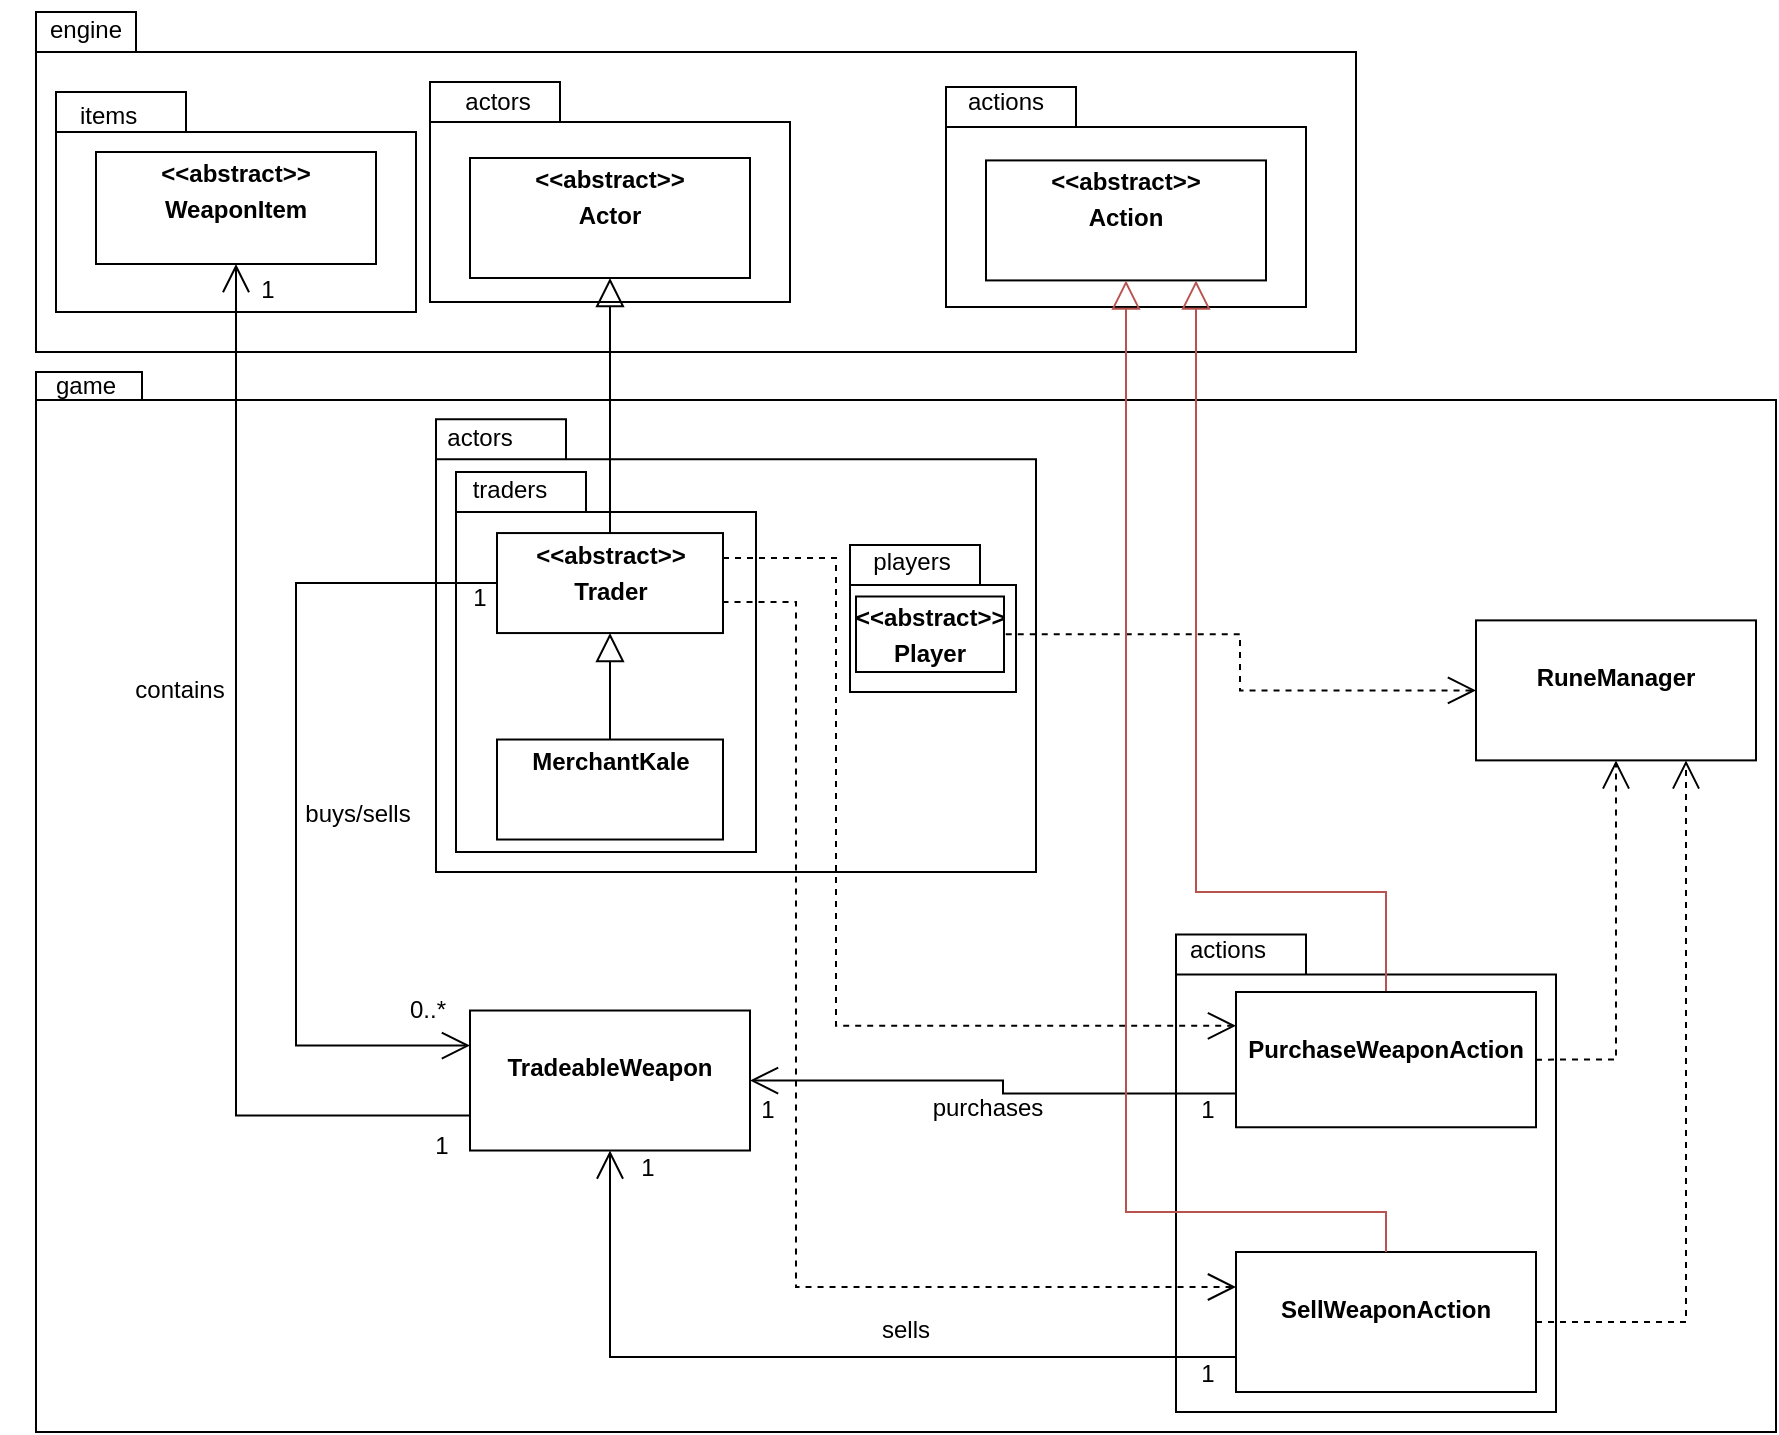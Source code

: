 <mxfile version="21.2.4" type="device">
  <diagram name="Page-1" id="58cdce13-f638-feb5-8d6f-7d28b1aa9fa0">
    <mxGraphModel dx="1195" dy="661" grid="1" gridSize="10" guides="1" tooltips="1" connect="1" arrows="1" fold="1" page="1" pageScale="1" pageWidth="1100" pageHeight="850" background="none" math="0" shadow="0">
      <root>
        <mxCell id="0" />
        <mxCell id="1" parent="0" />
        <mxCell id="_RIdNQpKpIPFGBzSEn9j-18" value="" style="shape=folder;fontStyle=1;spacingTop=10;tabWidth=40;tabHeight=14;tabPosition=left;html=1;whiteSpace=wrap;movable=1;resizable=1;rotatable=1;deletable=1;editable=1;locked=0;connectable=1;" parent="1" vertex="1">
          <mxGeometry x="30" y="380" width="870" height="530" as="geometry" />
        </mxCell>
        <mxCell id="YxASoIq7hYmAoZPvP7Ey-5" value="" style="shape=folder;fontStyle=1;spacingTop=10;tabWidth=65;tabHeight=20;tabPosition=left;html=1;whiteSpace=wrap;" vertex="1" parent="1">
          <mxGeometry x="230" y="403.68" width="300" height="226.32" as="geometry" />
        </mxCell>
        <mxCell id="YxASoIq7hYmAoZPvP7Ey-20" value="" style="shape=folder;fontStyle=1;spacingTop=10;tabWidth=65;tabHeight=20;tabPosition=left;html=1;whiteSpace=wrap;" vertex="1" parent="1">
          <mxGeometry x="437" y="466.5" width="83" height="73.5" as="geometry" />
        </mxCell>
        <mxCell id="YxASoIq7hYmAoZPvP7Ey-21" value="players" style="text;html=1;strokeColor=none;fillColor=none;align=center;verticalAlign=middle;whiteSpace=wrap;rounded=0;" vertex="1" parent="1">
          <mxGeometry x="444" y="469.0" width="47.83" height="12.29" as="geometry" />
        </mxCell>
        <mxCell id="YxASoIq7hYmAoZPvP7Ey-7" value="" style="shape=folder;fontStyle=1;spacingTop=10;tabWidth=65;tabHeight=20;tabPosition=left;html=1;whiteSpace=wrap;" vertex="1" parent="1">
          <mxGeometry x="600" y="661.31" width="190" height="238.69" as="geometry" />
        </mxCell>
        <mxCell id="YxASoIq7hYmAoZPvP7Ey-8" value="actions" style="text;html=1;strokeColor=none;fillColor=none;align=center;verticalAlign=middle;whiteSpace=wrap;rounded=0;" vertex="1" parent="1">
          <mxGeometry x="602.17" y="663.04" width="47.83" height="12.29" as="geometry" />
        </mxCell>
        <mxCell id="YxASoIq7hYmAoZPvP7Ey-6" value="actors" style="text;html=1;strokeColor=none;fillColor=none;align=center;verticalAlign=middle;whiteSpace=wrap;rounded=0;" vertex="1" parent="1">
          <mxGeometry x="228.09" y="407.27" width="47.83" height="12.29" as="geometry" />
        </mxCell>
        <mxCell id="YxASoIq7hYmAoZPvP7Ey-3" value="" style="shape=folder;fontStyle=1;spacingTop=10;tabWidth=65;tabHeight=20;tabPosition=left;html=1;whiteSpace=wrap;" vertex="1" parent="1">
          <mxGeometry x="240" y="430" width="150" height="190" as="geometry" />
        </mxCell>
        <mxCell id="YxASoIq7hYmAoZPvP7Ey-4" value="traders" style="text;html=1;strokeColor=none;fillColor=none;align=center;verticalAlign=middle;whiteSpace=wrap;rounded=0;" vertex="1" parent="1">
          <mxGeometry x="243" y="433.0" width="47.83" height="12.29" as="geometry" />
        </mxCell>
        <mxCell id="_RIdNQpKpIPFGBzSEn9j-12" value="" style="shape=folder;fontStyle=1;spacingTop=10;tabWidth=50;tabHeight=20;tabPosition=left;html=1;whiteSpace=wrap;" parent="1" vertex="1">
          <mxGeometry x="30" y="200" width="660" height="170" as="geometry" />
        </mxCell>
        <mxCell id="0ed9PoZiRfIDWiWB1MPB-6" value="" style="shape=folder;fontStyle=1;spacingTop=10;tabWidth=65;tabHeight=20;tabPosition=left;html=1;whiteSpace=wrap;" parent="1" vertex="1">
          <mxGeometry x="485" y="237.5" width="180" height="110" as="geometry" />
        </mxCell>
        <mxCell id="0ed9PoZiRfIDWiWB1MPB-7" value="actions" style="text;html=1;strokeColor=none;fillColor=none;align=center;verticalAlign=middle;whiteSpace=wrap;rounded=0;" parent="1" vertex="1">
          <mxGeometry x="485" y="230" width="60" height="30" as="geometry" />
        </mxCell>
        <mxCell id="_RIdNQpKpIPFGBzSEn9j-19" value="&lt;div&gt;game&lt;br&gt;&lt;/div&gt;" style="text;html=1;strokeColor=none;fillColor=none;align=center;verticalAlign=middle;whiteSpace=wrap;rounded=0;" parent="1" vertex="1">
          <mxGeometry x="12" y="354.157" width="86.341" height="65.4" as="geometry" />
        </mxCell>
        <mxCell id="_RIdNQpKpIPFGBzSEn9j-79" value="" style="group" parent="1" vertex="1" connectable="0">
          <mxGeometry x="227" y="230" width="180" height="115" as="geometry" />
        </mxCell>
        <mxCell id="_RIdNQpKpIPFGBzSEn9j-76" value="" style="shape=folder;fontStyle=1;spacingTop=10;tabWidth=65;tabHeight=20;tabPosition=left;html=1;whiteSpace=wrap;" parent="_RIdNQpKpIPFGBzSEn9j-79" vertex="1">
          <mxGeometry y="5" width="180" height="110" as="geometry" />
        </mxCell>
        <mxCell id="_RIdNQpKpIPFGBzSEn9j-77" value="actors" style="text;html=1;strokeColor=none;fillColor=none;align=center;verticalAlign=middle;whiteSpace=wrap;rounded=0;" parent="_RIdNQpKpIPFGBzSEn9j-79" vertex="1">
          <mxGeometry x="4" width="60" height="30" as="geometry" />
        </mxCell>
        <mxCell id="_RIdNQpKpIPFGBzSEn9j-4" value="&lt;p style=&quot;margin:0px;margin-top:4px;text-align:center;&quot;&gt;&lt;b&gt;&amp;lt;&amp;lt;abstract&amp;gt;&amp;gt;&lt;/b&gt;&lt;/p&gt;&lt;p style=&quot;margin:0px;margin-top:4px;text-align:center;&quot;&gt;&lt;b&gt;Actor&lt;/b&gt;&lt;/p&gt;" style="verticalAlign=top;align=left;overflow=fill;fontSize=12;fontFamily=Helvetica;html=1;whiteSpace=wrap;" parent="_RIdNQpKpIPFGBzSEn9j-79" vertex="1">
          <mxGeometry x="20" y="43" width="140" height="60" as="geometry" />
        </mxCell>
        <mxCell id="_RIdNQpKpIPFGBzSEn9j-69" value="`" style="shape=folder;fontStyle=1;spacingTop=10;tabWidth=65;tabHeight=20;tabPosition=left;html=1;whiteSpace=wrap;" parent="1" vertex="1">
          <mxGeometry x="40" y="240" width="180" height="110" as="geometry" />
        </mxCell>
        <mxCell id="_RIdNQpKpIPFGBzSEn9j-70" value="items&lt;span style=&quot;white-space: pre;&quot;&gt; &lt;/span&gt;" style="text;html=1;strokeColor=none;fillColor=none;align=center;verticalAlign=middle;whiteSpace=wrap;rounded=0;" parent="1" vertex="1">
          <mxGeometry x="38.34" y="230.0" width="60" height="44.211" as="geometry" />
        </mxCell>
        <mxCell id="_RIdNQpKpIPFGBzSEn9j-72" value="&lt;p style=&quot;margin:0px;margin-top:4px;text-align:center;&quot;&gt;&lt;b&gt;&amp;lt;&amp;lt;abstract&amp;gt;&amp;gt;&lt;/b&gt;&lt;/p&gt;&lt;p style=&quot;margin:0px;margin-top:4px;text-align:center;&quot;&gt;&lt;b&gt;WeaponItem&lt;/b&gt;&lt;/p&gt;" style="verticalAlign=top;align=left;overflow=fill;fontSize=12;fontFamily=Helvetica;html=1;whiteSpace=wrap;" parent="1" vertex="1">
          <mxGeometry x="60" y="270" width="140" height="56" as="geometry" />
        </mxCell>
        <mxCell id="_RIdNQpKpIPFGBzSEn9j-142" value="&lt;p style=&quot;margin:0px;margin-top:4px;text-align:center;&quot;&gt;&lt;b style=&quot;background-color: initial;&quot;&gt;&amp;lt;&amp;lt;abstract&amp;gt;&amp;gt;&lt;/b&gt;&lt;br&gt;&lt;/p&gt;&lt;p style=&quot;margin:0px;margin-top:4px;text-align:center;&quot;&gt;&lt;b&gt;Action&lt;/b&gt;&lt;/p&gt;" style="verticalAlign=top;align=left;overflow=fill;fontSize=12;fontFamily=Helvetica;html=1;whiteSpace=wrap;" parent="1" vertex="1">
          <mxGeometry x="505" y="274.21" width="140" height="60" as="geometry" />
        </mxCell>
        <mxCell id="_RIdNQpKpIPFGBzSEn9j-13" value="&lt;div&gt;engine&lt;/div&gt;" style="text;html=1;strokeColor=none;fillColor=none;align=center;verticalAlign=middle;whiteSpace=wrap;rounded=0;" parent="1" vertex="1">
          <mxGeometry x="25.17" y="194" width="60" height="30.222" as="geometry" />
        </mxCell>
        <mxCell id="YxASoIq7hYmAoZPvP7Ey-15" style="edgeStyle=orthogonalEdgeStyle;rounded=0;orthogonalLoop=1;jettySize=auto;html=1;exitX=1;exitY=0.25;exitDx=0;exitDy=0;entryX=0;entryY=0.25;entryDx=0;entryDy=0;dashed=1;endArrow=open;endFill=0;endSize=12;" edge="1" parent="1" source="8lYnx0WshL1GdBTWMEMO-3" target="8lYnx0WshL1GdBTWMEMO-30">
          <mxGeometry relative="1" as="geometry">
            <Array as="points">
              <mxPoint x="430" y="473" />
              <mxPoint x="430" y="707" />
            </Array>
          </mxGeometry>
        </mxCell>
        <mxCell id="8lYnx0WshL1GdBTWMEMO-3" value="&lt;p style=&quot;margin:0px;margin-top:4px;text-align:center;&quot;&gt;&lt;b&gt;&amp;lt;&amp;lt;abstract&amp;gt;&amp;gt;&lt;/b&gt;&lt;br&gt;&lt;/p&gt;&lt;p style=&quot;margin:0px;margin-top:4px;text-align:center;&quot;&gt;&lt;b&gt;Trader&lt;/b&gt;&lt;/p&gt;" style="verticalAlign=top;align=left;overflow=fill;fontSize=12;fontFamily=Helvetica;html=1;whiteSpace=wrap;" parent="1" vertex="1">
          <mxGeometry x="260.5" y="460.53" width="113" height="50" as="geometry" />
        </mxCell>
        <mxCell id="8lYnx0WshL1GdBTWMEMO-4" value="&lt;p style=&quot;margin:0px;margin-top:4px;text-align:center;&quot;&gt;&lt;b&gt;MerchantKale&lt;/b&gt;&lt;br&gt;&lt;/p&gt;" style="verticalAlign=top;align=left;overflow=fill;fontSize=12;fontFamily=Helvetica;html=1;whiteSpace=wrap;" parent="1" vertex="1">
          <mxGeometry x="260.5" y="563.76" width="113" height="50" as="geometry" />
        </mxCell>
        <mxCell id="8lYnx0WshL1GdBTWMEMO-5" value="" style="endArrow=block;endSize=12;endFill=0;html=1;rounded=0;exitX=0.5;exitY=0;exitDx=0;exitDy=0;entryX=0.5;entryY=1;entryDx=0;entryDy=0;" parent="1" source="8lYnx0WshL1GdBTWMEMO-4" target="8lYnx0WshL1GdBTWMEMO-3" edge="1">
          <mxGeometry width="160" relative="1" as="geometry">
            <mxPoint x="327" y="419" as="sourcePoint" />
            <mxPoint x="327" y="343" as="targetPoint" />
          </mxGeometry>
        </mxCell>
        <mxCell id="8lYnx0WshL1GdBTWMEMO-8" value="" style="endArrow=block;endSize=12;endFill=0;html=1;rounded=0;exitX=0.5;exitY=0;exitDx=0;exitDy=0;entryX=0.5;entryY=1;entryDx=0;entryDy=0;" parent="1" source="8lYnx0WshL1GdBTWMEMO-3" target="_RIdNQpKpIPFGBzSEn9j-4" edge="1">
          <mxGeometry width="160" relative="1" as="geometry">
            <mxPoint x="381" y="584.5" as="sourcePoint" />
            <mxPoint x="381" y="509" as="targetPoint" />
          </mxGeometry>
        </mxCell>
        <mxCell id="8lYnx0WshL1GdBTWMEMO-9" value="&lt;p style=&quot;margin:0px;margin-top:4px;text-align:center;&quot;&gt;&lt;b&gt;&amp;lt;&amp;lt;abstract&amp;gt;&amp;gt;&lt;br&gt;&lt;/b&gt;&lt;/p&gt;&lt;p style=&quot;margin:0px;margin-top:4px;text-align:center;&quot;&gt;&lt;b&gt;Player&lt;/b&gt;&lt;/p&gt;" style="verticalAlign=top;align=left;overflow=fill;fontSize=12;fontFamily=Helvetica;html=1;whiteSpace=wrap;" parent="1" vertex="1">
          <mxGeometry x="440" y="492.25" width="74" height="37.75" as="geometry" />
        </mxCell>
        <mxCell id="8lYnx0WshL1GdBTWMEMO-11" value="&lt;p style=&quot;margin:0px;margin-top:4px;text-align:center;&quot;&gt;&lt;b&gt;&lt;br&gt;&lt;/b&gt;&lt;/p&gt;&lt;p style=&quot;margin:0px;margin-top:4px;text-align:center;&quot;&gt;&lt;b&gt;RuneManager&lt;/b&gt;&lt;br&gt;&lt;/p&gt;" style="verticalAlign=top;align=left;overflow=fill;fontSize=12;fontFamily=Helvetica;html=1;whiteSpace=wrap;" parent="1" vertex="1">
          <mxGeometry x="750" y="504.19" width="140" height="70" as="geometry" />
        </mxCell>
        <mxCell id="8lYnx0WshL1GdBTWMEMO-14" value="" style="endArrow=none;endSize=12;endFill=0;html=1;rounded=0;exitX=0;exitY=0.5;exitDx=0;exitDy=0;entryX=1;entryY=0.5;entryDx=0;entryDy=0;startArrow=open;startFill=0;startSize=12;edgeStyle=orthogonalEdgeStyle;dashed=1;" parent="1" source="8lYnx0WshL1GdBTWMEMO-11" target="8lYnx0WshL1GdBTWMEMO-9" edge="1">
          <mxGeometry width="160" relative="1" as="geometry">
            <mxPoint x="740" y="615" as="sourcePoint" />
            <mxPoint x="950" y="610" as="targetPoint" />
          </mxGeometry>
        </mxCell>
        <mxCell id="8lYnx0WshL1GdBTWMEMO-47" style="edgeStyle=orthogonalEdgeStyle;rounded=0;orthogonalLoop=1;jettySize=auto;html=1;exitX=1;exitY=0.5;exitDx=0;exitDy=0;endArrow=open;endFill=0;endSize=12;dashed=1;entryX=0.75;entryY=1;entryDx=0;entryDy=0;" parent="1" source="8lYnx0WshL1GdBTWMEMO-29" edge="1" target="8lYnx0WshL1GdBTWMEMO-11">
          <mxGeometry relative="1" as="geometry">
            <mxPoint x="740" y="630" as="targetPoint" />
            <Array as="points">
              <mxPoint x="855" y="855" />
            </Array>
          </mxGeometry>
        </mxCell>
        <mxCell id="VvfOdm4-02VQeexL-vys-7" style="edgeStyle=orthogonalEdgeStyle;rounded=0;orthogonalLoop=1;jettySize=auto;html=1;entryX=0.5;entryY=1;entryDx=0;entryDy=0;exitX=0;exitY=0.75;exitDx=0;exitDy=0;endSize=12;endArrow=open;endFill=0;" parent="1" source="8lYnx0WshL1GdBTWMEMO-29" target="VvfOdm4-02VQeexL-vys-3" edge="1">
          <mxGeometry relative="1" as="geometry" />
        </mxCell>
        <mxCell id="8lYnx0WshL1GdBTWMEMO-29" value="&lt;p style=&quot;margin:0px;margin-top:4px;text-align:center;&quot;&gt;&lt;b&gt;&lt;br&gt;&lt;/b&gt;&lt;/p&gt;&lt;p style=&quot;margin:0px;margin-top:4px;text-align:center;&quot;&gt;&lt;b&gt;SellWeaponAction&lt;/b&gt;&lt;br&gt;&lt;/p&gt;" style="verticalAlign=top;align=left;overflow=fill;fontSize=12;fontFamily=Helvetica;html=1;whiteSpace=wrap;" parent="1" vertex="1">
          <mxGeometry x="630" y="820" width="150" height="70" as="geometry" />
        </mxCell>
        <mxCell id="8lYnx0WshL1GdBTWMEMO-38" style="rounded=0;orthogonalLoop=1;jettySize=auto;html=1;entryX=0.75;entryY=1;entryDx=0;entryDy=0;endSize=12;endArrow=block;endFill=0;fillColor=#f8cecc;strokeColor=#b85450;exitX=0.5;exitY=0;exitDx=0;exitDy=0;edgeStyle=orthogonalEdgeStyle;" parent="1" source="8lYnx0WshL1GdBTWMEMO-30" target="_RIdNQpKpIPFGBzSEn9j-142" edge="1">
          <mxGeometry relative="1" as="geometry">
            <Array as="points">
              <mxPoint x="705" y="640" />
              <mxPoint x="610" y="640" />
            </Array>
            <mxPoint x="610" y="770" as="sourcePoint" />
          </mxGeometry>
        </mxCell>
        <mxCell id="YxASoIq7hYmAoZPvP7Ey-17" style="edgeStyle=orthogonalEdgeStyle;rounded=0;orthogonalLoop=1;jettySize=auto;html=1;exitX=0;exitY=0.75;exitDx=0;exitDy=0;entryX=1;entryY=0.5;entryDx=0;entryDy=0;endArrow=open;endFill=0;endSize=12;" edge="1" parent="1" source="8lYnx0WshL1GdBTWMEMO-30" target="VvfOdm4-02VQeexL-vys-3">
          <mxGeometry relative="1" as="geometry" />
        </mxCell>
        <mxCell id="8lYnx0WshL1GdBTWMEMO-30" value="&lt;p style=&quot;margin:0px;margin-top:4px;text-align:center;&quot;&gt;&lt;b&gt;&lt;br&gt;&lt;/b&gt;&lt;/p&gt;&lt;p style=&quot;margin:0px;margin-top:4px;text-align:center;&quot;&gt;&lt;b&gt;PurchaseWeaponAction&lt;/b&gt;&lt;br&gt;&lt;/p&gt;" style="verticalAlign=top;align=left;overflow=fill;fontSize=12;fontFamily=Helvetica;html=1;whiteSpace=wrap;" parent="1" vertex="1">
          <mxGeometry x="630" y="690" width="150" height="67.63" as="geometry" />
        </mxCell>
        <mxCell id="VvfOdm4-02VQeexL-vys-5" style="edgeStyle=orthogonalEdgeStyle;rounded=0;orthogonalLoop=1;jettySize=auto;html=1;exitX=0;exitY=0.5;exitDx=0;exitDy=0;entryX=0;entryY=0.25;entryDx=0;entryDy=0;endSize=12;endArrow=open;endFill=0;" parent="1" source="8lYnx0WshL1GdBTWMEMO-3" target="VvfOdm4-02VQeexL-vys-3" edge="1">
          <mxGeometry relative="1" as="geometry">
            <Array as="points">
              <mxPoint x="160" y="486" />
              <mxPoint x="160" y="717" />
            </Array>
          </mxGeometry>
        </mxCell>
        <mxCell id="8lYnx0WshL1GdBTWMEMO-32" value="1" style="text;html=1;strokeColor=none;fillColor=none;align=center;verticalAlign=middle;whiteSpace=wrap;rounded=0;" parent="1" vertex="1">
          <mxGeometry x="246" y="483.66" width="12" height="17.87" as="geometry" />
        </mxCell>
        <mxCell id="8lYnx0WshL1GdBTWMEMO-34" value="buys/sells" style="text;html=1;strokeColor=none;fillColor=none;align=center;verticalAlign=middle;whiteSpace=wrap;rounded=0;" parent="1" vertex="1">
          <mxGeometry x="170" y="591.63" width="42" height="18.37" as="geometry" />
        </mxCell>
        <mxCell id="8lYnx0WshL1GdBTWMEMO-41" style="edgeStyle=orthogonalEdgeStyle;rounded=0;orthogonalLoop=1;jettySize=auto;html=1;exitX=0;exitY=0.25;exitDx=0;exitDy=0;endArrow=none;endFill=0;entryX=1;entryY=0.5;entryDx=0;entryDy=0;startArrow=open;startFill=0;startSize=12;endSize=12;dashed=1;" parent="1" source="8lYnx0WshL1GdBTWMEMO-29" target="8lYnx0WshL1GdBTWMEMO-3" edge="1">
          <mxGeometry relative="1" as="geometry">
            <mxPoint x="440" y="773" as="targetPoint" />
            <mxPoint x="500" y="858" as="sourcePoint" />
            <Array as="points">
              <mxPoint x="410" y="837" />
              <mxPoint x="410" y="495" />
              <mxPoint x="373" y="495" />
            </Array>
          </mxGeometry>
        </mxCell>
        <mxCell id="8lYnx0WshL1GdBTWMEMO-50" value="1" style="text;html=1;strokeColor=none;fillColor=none;align=center;verticalAlign=middle;whiteSpace=wrap;rounded=0;" parent="1" vertex="1">
          <mxGeometry x="390" y="739.76" width="12" height="17.87" as="geometry" />
        </mxCell>
        <mxCell id="8lYnx0WshL1GdBTWMEMO-52" value="purchases" style="text;html=1;strokeColor=none;fillColor=none;align=center;verticalAlign=middle;whiteSpace=wrap;rounded=0;" parent="1" vertex="1">
          <mxGeometry x="485" y="739.26" width="42" height="18.37" as="geometry" />
        </mxCell>
        <mxCell id="YxASoIq7hYmAoZPvP7Ey-9" style="edgeStyle=orthogonalEdgeStyle;rounded=0;orthogonalLoop=1;jettySize=auto;html=1;exitX=0;exitY=0.75;exitDx=0;exitDy=0;entryX=0.5;entryY=1;entryDx=0;entryDy=0;endSize=12;endArrow=open;endFill=0;" edge="1" parent="1" source="VvfOdm4-02VQeexL-vys-3" target="_RIdNQpKpIPFGBzSEn9j-72">
          <mxGeometry relative="1" as="geometry" />
        </mxCell>
        <mxCell id="VvfOdm4-02VQeexL-vys-3" value="&lt;p style=&quot;margin:0px;margin-top:4px;text-align:center;&quot;&gt;&lt;b&gt;&lt;br&gt;&lt;/b&gt;&lt;/p&gt;&lt;p style=&quot;margin:0px;margin-top:4px;text-align:center;&quot;&gt;&lt;b&gt;TradeableWeapon&lt;/b&gt;&lt;/p&gt;" style="verticalAlign=top;align=left;overflow=fill;fontSize=12;fontFamily=Helvetica;html=1;whiteSpace=wrap;" parent="1" vertex="1">
          <mxGeometry x="247" y="699.26" width="140" height="70" as="geometry" />
        </mxCell>
        <mxCell id="z7fsVgVUAZOitXWEwbW6-2" value="0..*" style="text;html=1;strokeColor=none;fillColor=none;align=center;verticalAlign=middle;whiteSpace=wrap;rounded=0;" parent="1" vertex="1">
          <mxGeometry x="220" y="690.0" width="12" height="17.87" as="geometry" />
        </mxCell>
        <mxCell id="z7fsVgVUAZOitXWEwbW6-6" value="1" style="text;html=1;strokeColor=none;fillColor=none;align=center;verticalAlign=middle;whiteSpace=wrap;rounded=0;" parent="1" vertex="1">
          <mxGeometry x="610" y="739.76" width="12" height="17.87" as="geometry" />
        </mxCell>
        <mxCell id="z7fsVgVUAZOitXWEwbW6-7" value="1" style="text;html=1;strokeColor=none;fillColor=none;align=center;verticalAlign=middle;whiteSpace=wrap;rounded=0;" parent="1" vertex="1">
          <mxGeometry x="330" y="769.26" width="12" height="17.87" as="geometry" />
        </mxCell>
        <mxCell id="YxASoIq7hYmAoZPvP7Ey-10" value="1" style="text;html=1;strokeColor=none;fillColor=none;align=center;verticalAlign=middle;whiteSpace=wrap;rounded=0;" vertex="1" parent="1">
          <mxGeometry x="227" y="757.63" width="12" height="17.87" as="geometry" />
        </mxCell>
        <mxCell id="YxASoIq7hYmAoZPvP7Ey-11" value="1" style="text;html=1;strokeColor=none;fillColor=none;align=center;verticalAlign=middle;whiteSpace=wrap;rounded=0;" vertex="1" parent="1">
          <mxGeometry x="140" y="329.63" width="12" height="17.87" as="geometry" />
        </mxCell>
        <mxCell id="YxASoIq7hYmAoZPvP7Ey-12" value="contains" style="text;html=1;strokeColor=none;fillColor=none;align=center;verticalAlign=middle;whiteSpace=wrap;rounded=0;" vertex="1" parent="1">
          <mxGeometry x="81" y="530.0" width="42" height="18.37" as="geometry" />
        </mxCell>
        <mxCell id="YxASoIq7hYmAoZPvP7Ey-16" style="edgeStyle=orthogonalEdgeStyle;rounded=0;orthogonalLoop=1;jettySize=auto;html=1;exitX=1;exitY=0.5;exitDx=0;exitDy=0;endArrow=open;endFill=0;endSize=12;dashed=1;entryX=0.5;entryY=1;entryDx=0;entryDy=0;" edge="1" parent="1" source="8lYnx0WshL1GdBTWMEMO-30" target="8lYnx0WshL1GdBTWMEMO-11">
          <mxGeometry relative="1" as="geometry">
            <mxPoint x="847" y="596" as="targetPoint" />
            <mxPoint x="790" y="865" as="sourcePoint" />
            <Array as="points">
              <mxPoint x="820" y="724" />
            </Array>
          </mxGeometry>
        </mxCell>
        <mxCell id="8lYnx0WshL1GdBTWMEMO-39" style="edgeStyle=orthogonalEdgeStyle;rounded=0;orthogonalLoop=1;jettySize=auto;html=1;endArrow=block;endFill=0;fillColor=#f8cecc;strokeColor=#b85450;entryX=0.5;entryY=1;entryDx=0;entryDy=0;endSize=12;exitX=0.5;exitY=0;exitDx=0;exitDy=0;" parent="1" source="8lYnx0WshL1GdBTWMEMO-29" edge="1" target="_RIdNQpKpIPFGBzSEn9j-142">
          <mxGeometry relative="1" as="geometry">
            <mxPoint x="575" y="660" as="targetPoint" />
            <mxPoint x="650.0" y="858.0" as="sourcePoint" />
            <Array as="points">
              <mxPoint x="705" y="800" />
              <mxPoint x="575" y="800" />
            </Array>
          </mxGeometry>
        </mxCell>
        <mxCell id="YxASoIq7hYmAoZPvP7Ey-18" value="sells" style="text;html=1;strokeColor=none;fillColor=none;align=center;verticalAlign=middle;whiteSpace=wrap;rounded=0;" vertex="1" parent="1">
          <mxGeometry x="444" y="850.0" width="42" height="18.37" as="geometry" />
        </mxCell>
        <mxCell id="YxASoIq7hYmAoZPvP7Ey-19" value="1" style="text;html=1;strokeColor=none;fillColor=none;align=center;verticalAlign=middle;whiteSpace=wrap;rounded=0;" vertex="1" parent="1">
          <mxGeometry x="610" y="872.13" width="12" height="17.87" as="geometry" />
        </mxCell>
      </root>
    </mxGraphModel>
  </diagram>
</mxfile>
